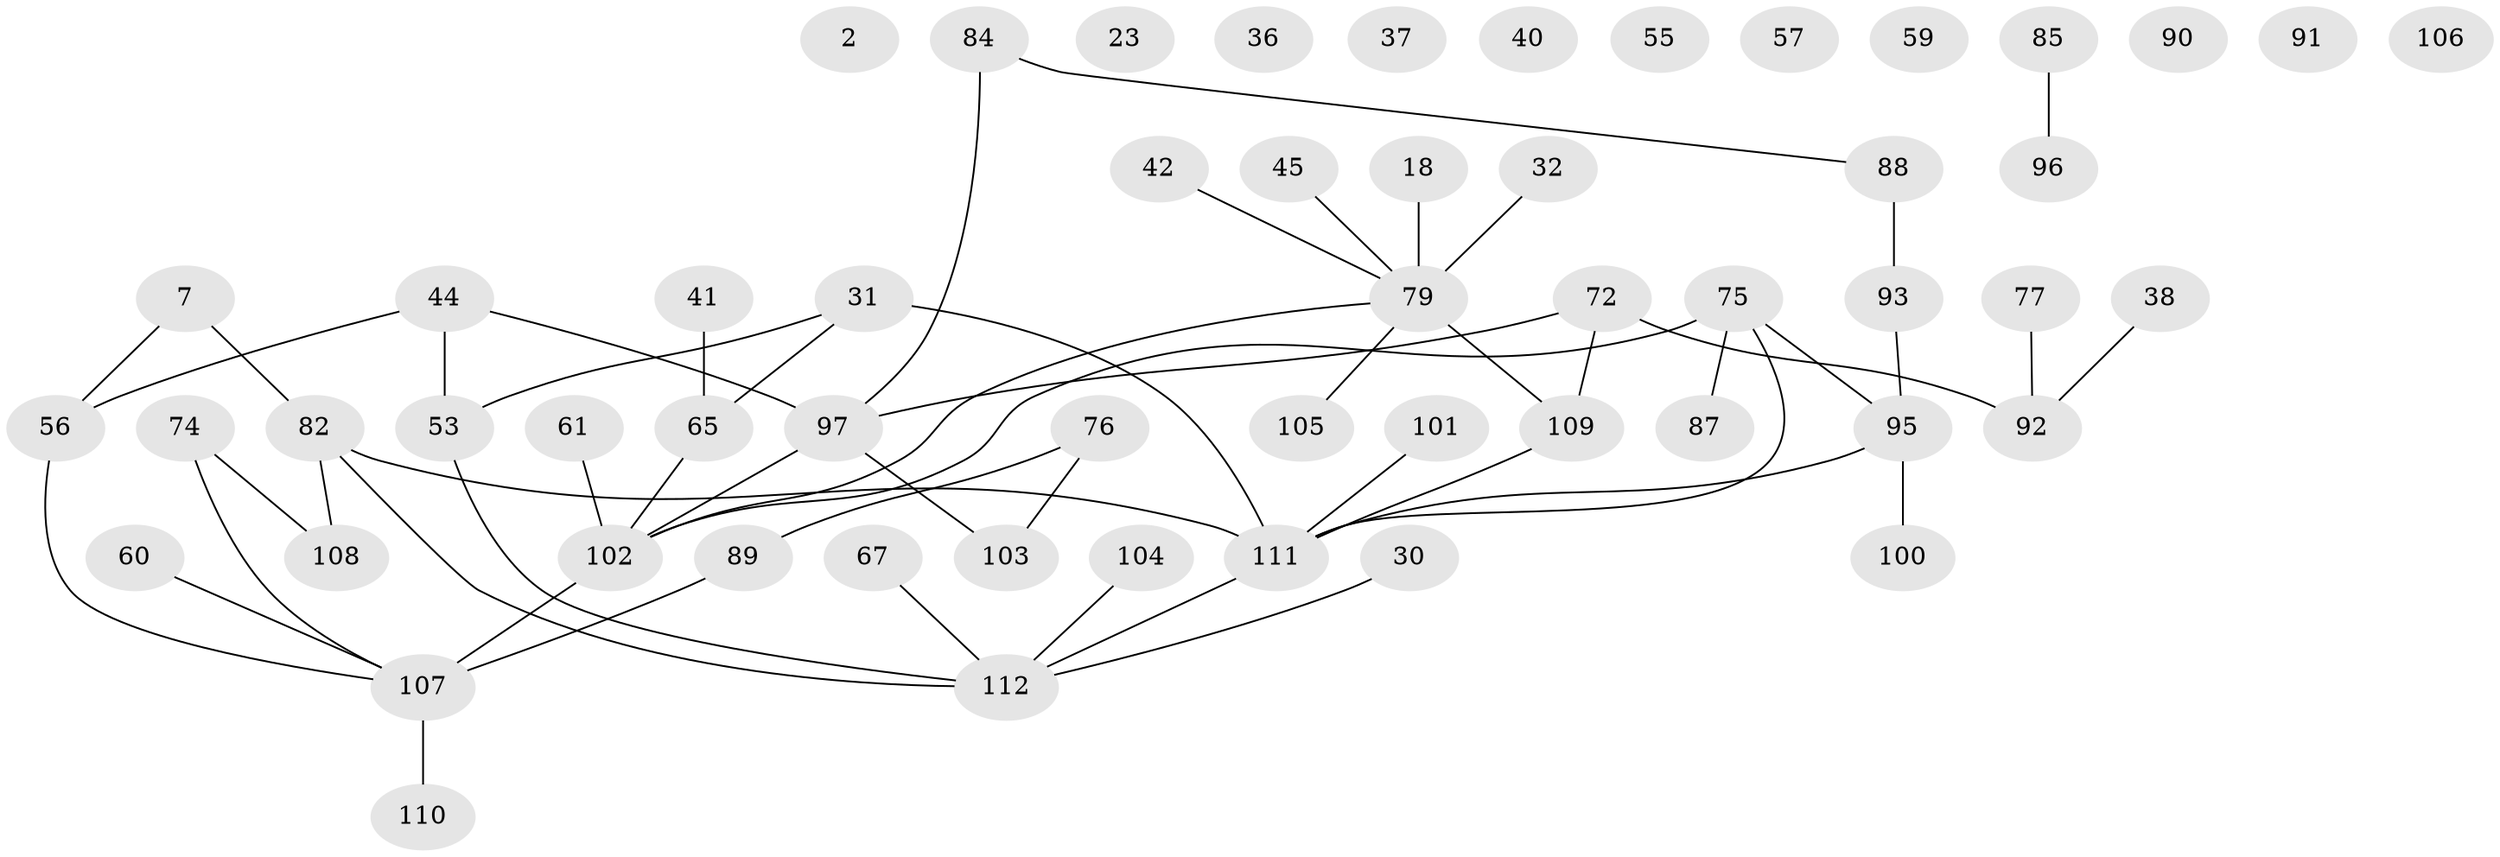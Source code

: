 // original degree distribution, {2: 0.2857142857142857, 0: 0.08928571428571429, 3: 0.17857142857142858, 4: 0.13392857142857142, 1: 0.25892857142857145, 5: 0.026785714285714284, 6: 0.026785714285714284}
// Generated by graph-tools (version 1.1) at 2025/38/03/09/25 04:38:56]
// undirected, 56 vertices, 55 edges
graph export_dot {
graph [start="1"]
  node [color=gray90,style=filled];
  2;
  7;
  18 [super="+16"];
  23;
  30;
  31;
  32;
  36;
  37;
  38;
  40;
  41;
  42;
  44;
  45 [super="+43"];
  53;
  55;
  56 [super="+1"];
  57 [super="+14+24+46"];
  59;
  60;
  61;
  65 [super="+52"];
  67 [super="+64"];
  72 [super="+39"];
  74;
  75 [super="+71"];
  76;
  77;
  79 [super="+13+69"];
  82 [super="+34+80"];
  84;
  85;
  87;
  88 [super="+54"];
  89 [super="+29+66"];
  90;
  91;
  92 [super="+26+51"];
  93;
  95;
  96 [super="+11+50"];
  97 [super="+28+86"];
  100;
  101;
  102 [super="+27+73+62"];
  103;
  104;
  105;
  106;
  107 [super="+83+78"];
  108 [super="+48"];
  109 [super="+6"];
  110;
  111 [super="+99+94"];
  112 [super="+17+35"];
  7 -- 56;
  7 -- 82;
  18 -- 79 [weight=2];
  30 -- 112;
  31 -- 53;
  31 -- 65 [weight=2];
  31 -- 111 [weight=3];
  32 -- 79;
  38 -- 92;
  41 -- 65;
  42 -- 79;
  44 -- 53;
  44 -- 56 [weight=2];
  44 -- 97;
  45 -- 79;
  53 -- 112;
  56 -- 107;
  60 -- 107;
  61 -- 102;
  65 -- 102;
  67 -- 112;
  72 -- 92 [weight=2];
  72 -- 109;
  72 -- 97;
  74 -- 107;
  74 -- 108;
  75 -- 87;
  75 -- 102;
  75 -- 111;
  75 -- 95;
  76 -- 103;
  76 -- 89;
  77 -- 92;
  79 -- 102 [weight=2];
  79 -- 105;
  79 -- 109 [weight=3];
  82 -- 108;
  82 -- 112 [weight=2];
  82 -- 111;
  84 -- 88;
  84 -- 97;
  85 -- 96;
  88 -- 93;
  89 -- 107;
  93 -- 95;
  95 -- 100;
  95 -- 111;
  97 -- 102;
  97 -- 103;
  101 -- 111;
  102 -- 107 [weight=2];
  104 -- 112;
  107 -- 110;
  109 -- 111;
  111 -- 112 [weight=2];
}
